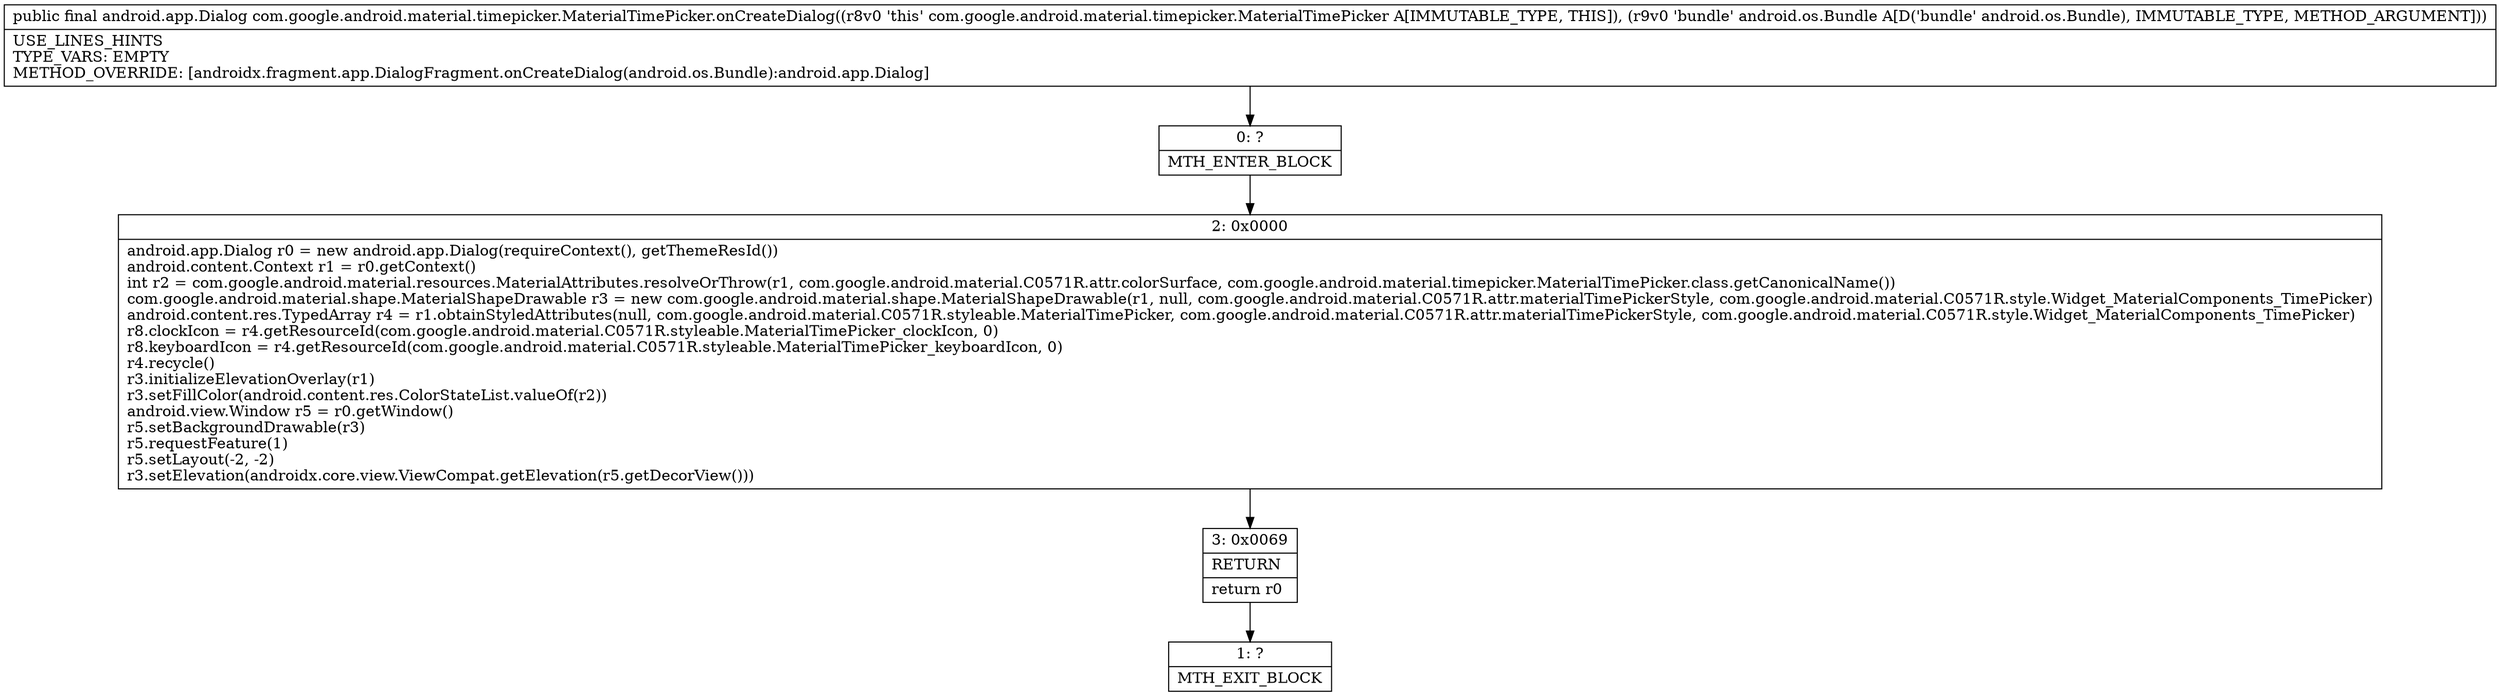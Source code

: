 digraph "CFG forcom.google.android.material.timepicker.MaterialTimePicker.onCreateDialog(Landroid\/os\/Bundle;)Landroid\/app\/Dialog;" {
Node_0 [shape=record,label="{0\:\ ?|MTH_ENTER_BLOCK\l}"];
Node_2 [shape=record,label="{2\:\ 0x0000|android.app.Dialog r0 = new android.app.Dialog(requireContext(), getThemeResId())\landroid.content.Context r1 = r0.getContext()\lint r2 = com.google.android.material.resources.MaterialAttributes.resolveOrThrow(r1, com.google.android.material.C0571R.attr.colorSurface, com.google.android.material.timepicker.MaterialTimePicker.class.getCanonicalName())\lcom.google.android.material.shape.MaterialShapeDrawable r3 = new com.google.android.material.shape.MaterialShapeDrawable(r1, null, com.google.android.material.C0571R.attr.materialTimePickerStyle, com.google.android.material.C0571R.style.Widget_MaterialComponents_TimePicker)\landroid.content.res.TypedArray r4 = r1.obtainStyledAttributes(null, com.google.android.material.C0571R.styleable.MaterialTimePicker, com.google.android.material.C0571R.attr.materialTimePickerStyle, com.google.android.material.C0571R.style.Widget_MaterialComponents_TimePicker)\lr8.clockIcon = r4.getResourceId(com.google.android.material.C0571R.styleable.MaterialTimePicker_clockIcon, 0)\lr8.keyboardIcon = r4.getResourceId(com.google.android.material.C0571R.styleable.MaterialTimePicker_keyboardIcon, 0)\lr4.recycle()\lr3.initializeElevationOverlay(r1)\lr3.setFillColor(android.content.res.ColorStateList.valueOf(r2))\landroid.view.Window r5 = r0.getWindow()\lr5.setBackgroundDrawable(r3)\lr5.requestFeature(1)\lr5.setLayout(\-2, \-2)\lr3.setElevation(androidx.core.view.ViewCompat.getElevation(r5.getDecorView()))\l}"];
Node_3 [shape=record,label="{3\:\ 0x0069|RETURN\l|return r0\l}"];
Node_1 [shape=record,label="{1\:\ ?|MTH_EXIT_BLOCK\l}"];
MethodNode[shape=record,label="{public final android.app.Dialog com.google.android.material.timepicker.MaterialTimePicker.onCreateDialog((r8v0 'this' com.google.android.material.timepicker.MaterialTimePicker A[IMMUTABLE_TYPE, THIS]), (r9v0 'bundle' android.os.Bundle A[D('bundle' android.os.Bundle), IMMUTABLE_TYPE, METHOD_ARGUMENT]))  | USE_LINES_HINTS\lTYPE_VARS: EMPTY\lMETHOD_OVERRIDE: [androidx.fragment.app.DialogFragment.onCreateDialog(android.os.Bundle):android.app.Dialog]\l}"];
MethodNode -> Node_0;Node_0 -> Node_2;
Node_2 -> Node_3;
Node_3 -> Node_1;
}

